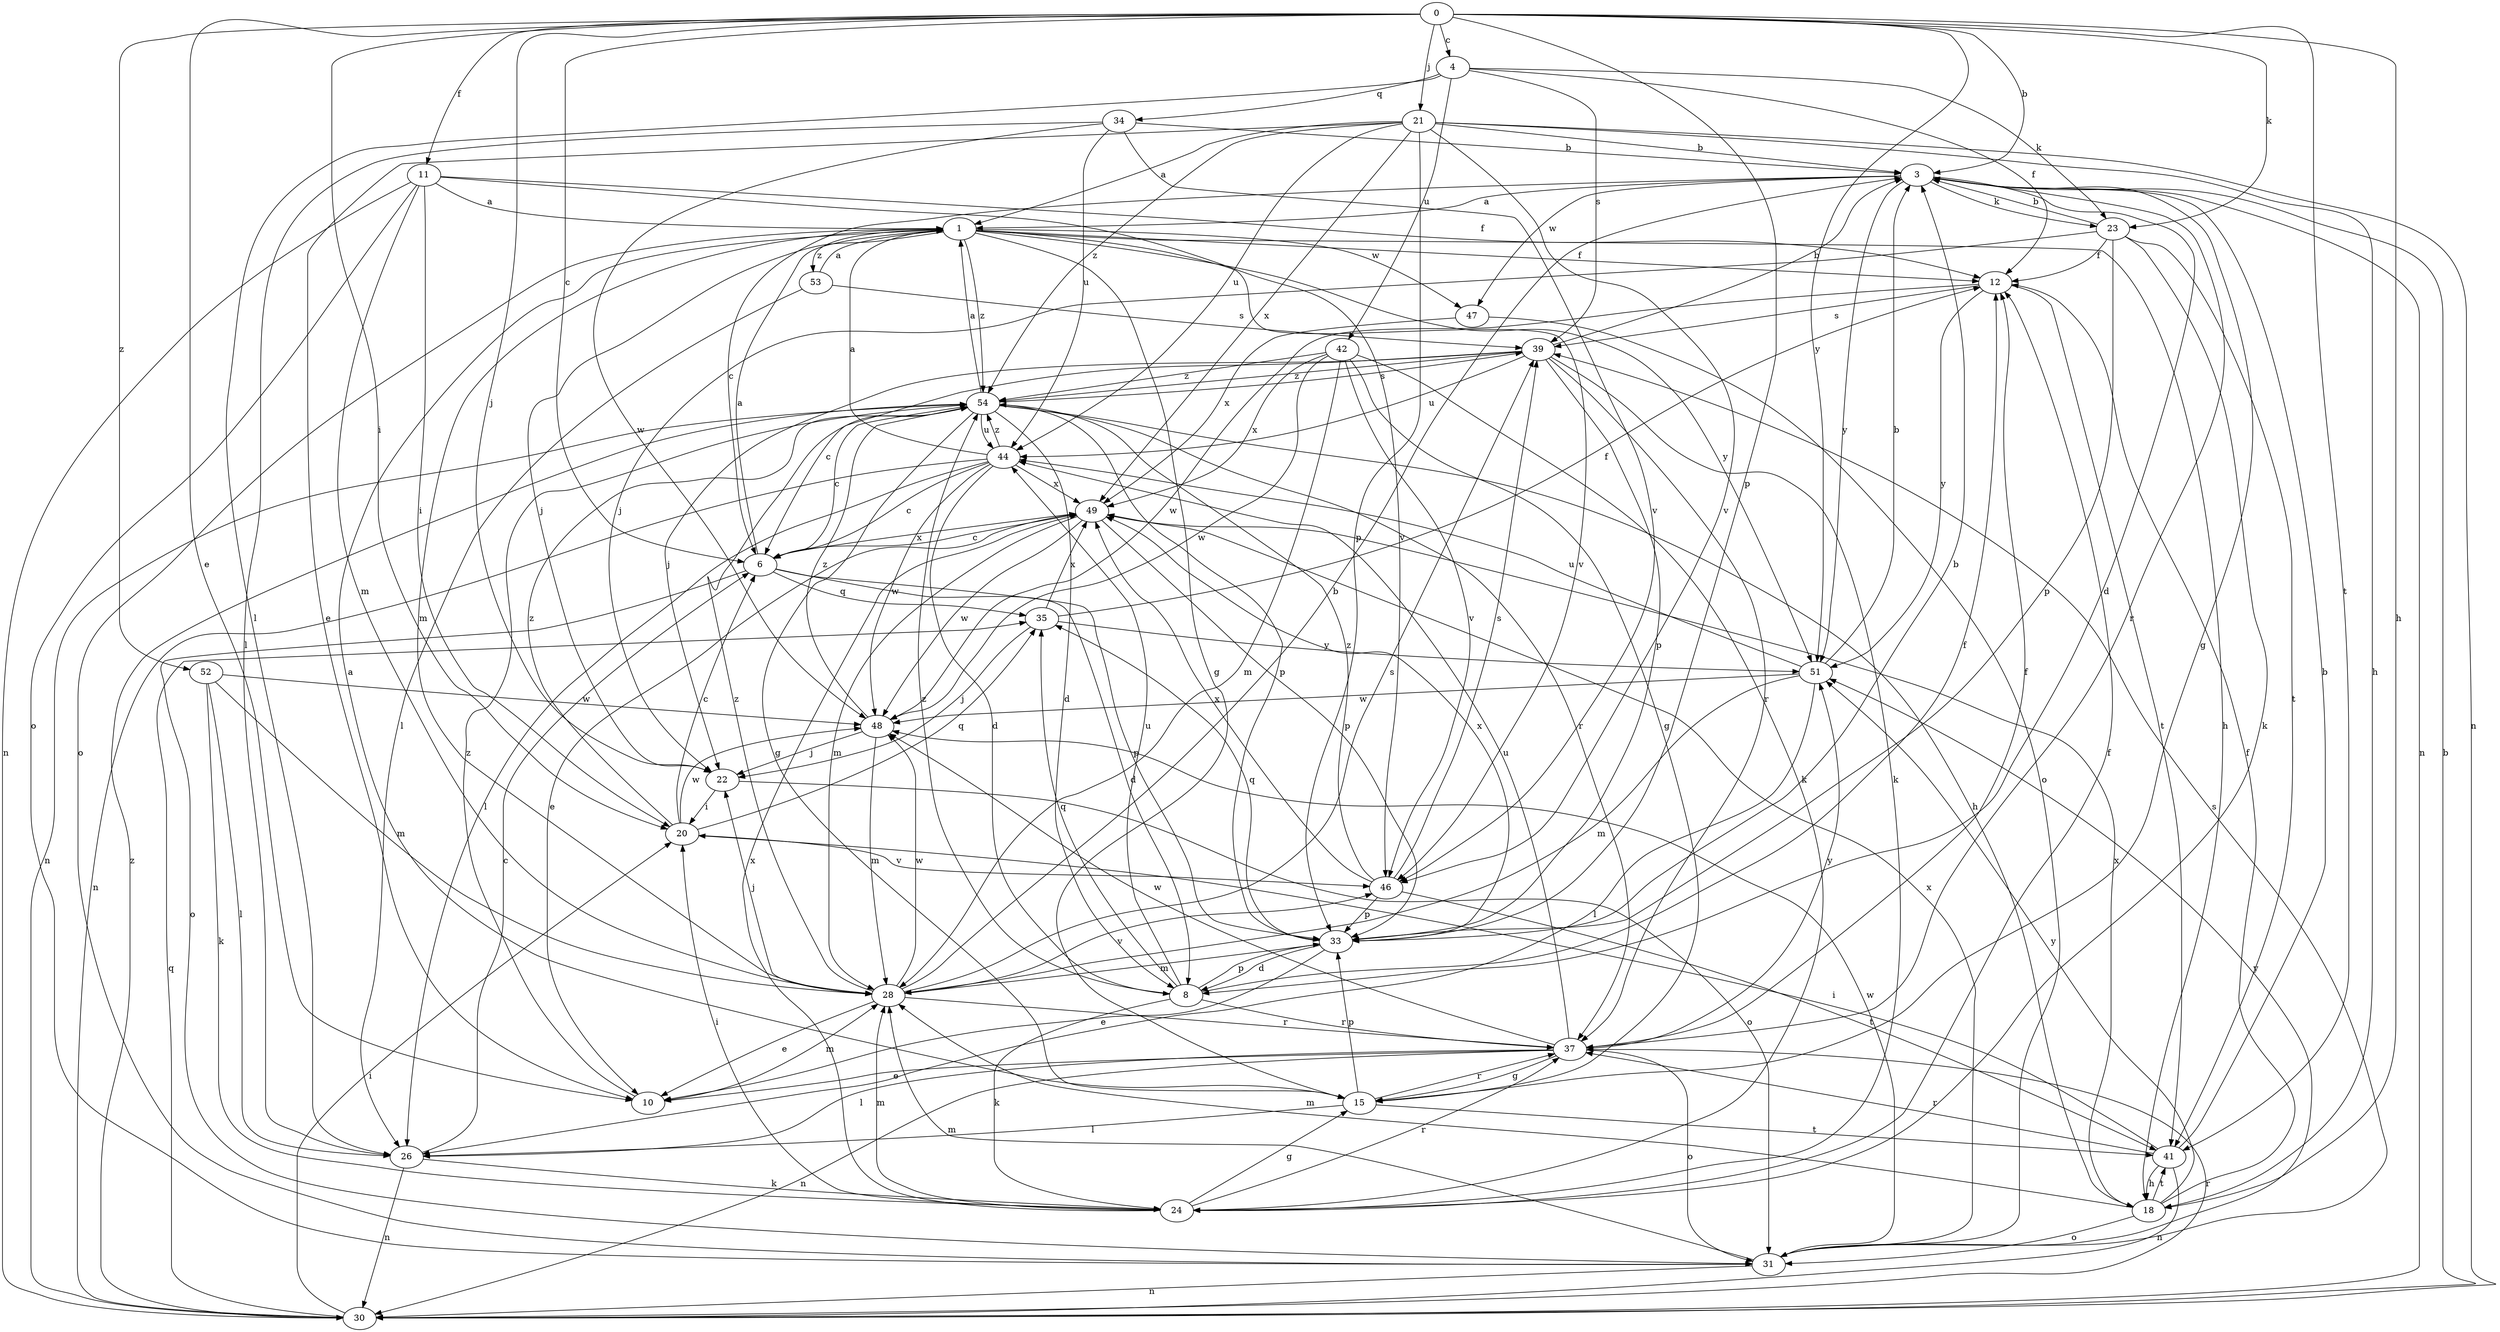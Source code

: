 strict digraph  {
0;
1;
3;
4;
6;
8;
10;
11;
12;
15;
18;
20;
21;
22;
23;
24;
26;
28;
30;
31;
33;
34;
35;
37;
39;
41;
42;
44;
46;
47;
48;
49;
51;
52;
53;
54;
0 -> 3  [label=b];
0 -> 4  [label=c];
0 -> 6  [label=c];
0 -> 10  [label=e];
0 -> 11  [label=f];
0 -> 18  [label=h];
0 -> 20  [label=i];
0 -> 21  [label=j];
0 -> 22  [label=j];
0 -> 23  [label=k];
0 -> 33  [label=p];
0 -> 41  [label=t];
0 -> 51  [label=y];
0 -> 52  [label=z];
1 -> 12  [label=f];
1 -> 15  [label=g];
1 -> 18  [label=h];
1 -> 22  [label=j];
1 -> 28  [label=m];
1 -> 31  [label=o];
1 -> 46  [label=v];
1 -> 47  [label=w];
1 -> 51  [label=y];
1 -> 53  [label=z];
1 -> 54  [label=z];
3 -> 1  [label=a];
3 -> 6  [label=c];
3 -> 8  [label=d];
3 -> 15  [label=g];
3 -> 23  [label=k];
3 -> 30  [label=n];
3 -> 37  [label=r];
3 -> 47  [label=w];
3 -> 51  [label=y];
4 -> 12  [label=f];
4 -> 23  [label=k];
4 -> 26  [label=l];
4 -> 34  [label=q];
4 -> 39  [label=s];
4 -> 42  [label=u];
6 -> 1  [label=a];
6 -> 8  [label=d];
6 -> 31  [label=o];
6 -> 33  [label=p];
6 -> 35  [label=q];
6 -> 49  [label=x];
8 -> 12  [label=f];
8 -> 24  [label=k];
8 -> 33  [label=p];
8 -> 35  [label=q];
8 -> 37  [label=r];
8 -> 44  [label=u];
8 -> 54  [label=z];
10 -> 28  [label=m];
10 -> 54  [label=z];
11 -> 1  [label=a];
11 -> 12  [label=f];
11 -> 20  [label=i];
11 -> 28  [label=m];
11 -> 30  [label=n];
11 -> 31  [label=o];
11 -> 46  [label=v];
12 -> 39  [label=s];
12 -> 41  [label=t];
12 -> 48  [label=w];
12 -> 51  [label=y];
15 -> 1  [label=a];
15 -> 26  [label=l];
15 -> 33  [label=p];
15 -> 37  [label=r];
15 -> 41  [label=t];
18 -> 12  [label=f];
18 -> 28  [label=m];
18 -> 31  [label=o];
18 -> 41  [label=t];
18 -> 49  [label=x];
18 -> 51  [label=y];
20 -> 6  [label=c];
20 -> 35  [label=q];
20 -> 46  [label=v];
20 -> 48  [label=w];
20 -> 54  [label=z];
21 -> 1  [label=a];
21 -> 3  [label=b];
21 -> 10  [label=e];
21 -> 18  [label=h];
21 -> 30  [label=n];
21 -> 33  [label=p];
21 -> 44  [label=u];
21 -> 46  [label=v];
21 -> 49  [label=x];
21 -> 54  [label=z];
22 -> 20  [label=i];
22 -> 31  [label=o];
23 -> 3  [label=b];
23 -> 12  [label=f];
23 -> 22  [label=j];
23 -> 24  [label=k];
23 -> 33  [label=p];
23 -> 41  [label=t];
24 -> 12  [label=f];
24 -> 15  [label=g];
24 -> 20  [label=i];
24 -> 28  [label=m];
24 -> 37  [label=r];
24 -> 49  [label=x];
26 -> 6  [label=c];
26 -> 24  [label=k];
26 -> 30  [label=n];
28 -> 3  [label=b];
28 -> 10  [label=e];
28 -> 22  [label=j];
28 -> 37  [label=r];
28 -> 39  [label=s];
28 -> 46  [label=v];
28 -> 48  [label=w];
28 -> 54  [label=z];
30 -> 3  [label=b];
30 -> 20  [label=i];
30 -> 35  [label=q];
30 -> 37  [label=r];
30 -> 54  [label=z];
31 -> 28  [label=m];
31 -> 30  [label=n];
31 -> 39  [label=s];
31 -> 48  [label=w];
31 -> 49  [label=x];
31 -> 51  [label=y];
33 -> 3  [label=b];
33 -> 8  [label=d];
33 -> 10  [label=e];
33 -> 28  [label=m];
33 -> 35  [label=q];
33 -> 49  [label=x];
34 -> 3  [label=b];
34 -> 26  [label=l];
34 -> 44  [label=u];
34 -> 46  [label=v];
34 -> 48  [label=w];
35 -> 12  [label=f];
35 -> 22  [label=j];
35 -> 49  [label=x];
35 -> 51  [label=y];
37 -> 10  [label=e];
37 -> 12  [label=f];
37 -> 15  [label=g];
37 -> 26  [label=l];
37 -> 30  [label=n];
37 -> 31  [label=o];
37 -> 44  [label=u];
37 -> 48  [label=w];
37 -> 51  [label=y];
39 -> 3  [label=b];
39 -> 6  [label=c];
39 -> 22  [label=j];
39 -> 24  [label=k];
39 -> 33  [label=p];
39 -> 37  [label=r];
39 -> 44  [label=u];
39 -> 54  [label=z];
41 -> 3  [label=b];
41 -> 18  [label=h];
41 -> 20  [label=i];
41 -> 30  [label=n];
41 -> 37  [label=r];
42 -> 15  [label=g];
42 -> 24  [label=k];
42 -> 28  [label=m];
42 -> 46  [label=v];
42 -> 48  [label=w];
42 -> 49  [label=x];
42 -> 54  [label=z];
44 -> 1  [label=a];
44 -> 6  [label=c];
44 -> 8  [label=d];
44 -> 26  [label=l];
44 -> 30  [label=n];
44 -> 48  [label=w];
44 -> 49  [label=x];
44 -> 54  [label=z];
46 -> 33  [label=p];
46 -> 39  [label=s];
46 -> 41  [label=t];
46 -> 49  [label=x];
46 -> 54  [label=z];
47 -> 31  [label=o];
47 -> 49  [label=x];
48 -> 22  [label=j];
48 -> 28  [label=m];
48 -> 54  [label=z];
49 -> 6  [label=c];
49 -> 10  [label=e];
49 -> 28  [label=m];
49 -> 33  [label=p];
49 -> 48  [label=w];
51 -> 3  [label=b];
51 -> 26  [label=l];
51 -> 28  [label=m];
51 -> 44  [label=u];
51 -> 48  [label=w];
52 -> 24  [label=k];
52 -> 26  [label=l];
52 -> 28  [label=m];
52 -> 48  [label=w];
53 -> 1  [label=a];
53 -> 26  [label=l];
53 -> 39  [label=s];
54 -> 1  [label=a];
54 -> 6  [label=c];
54 -> 8  [label=d];
54 -> 15  [label=g];
54 -> 18  [label=h];
54 -> 30  [label=n];
54 -> 33  [label=p];
54 -> 37  [label=r];
54 -> 39  [label=s];
54 -> 44  [label=u];
}
